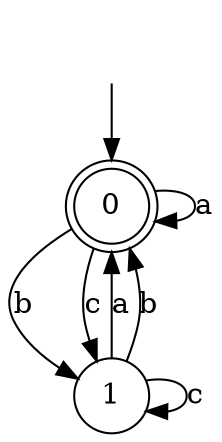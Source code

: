 digraph g {
__start [label=""shape=none]
	0[shape="doublecircle" label="0"]
	1[shape="circle" label="1"]
__start -> 0
	0->0 [label="a"]
	0->1 [label="b"]
	0->1 [label="c"]
	1->0 [label="a"]
	1->0 [label="b"]
	1->1 [label="c"]
}
